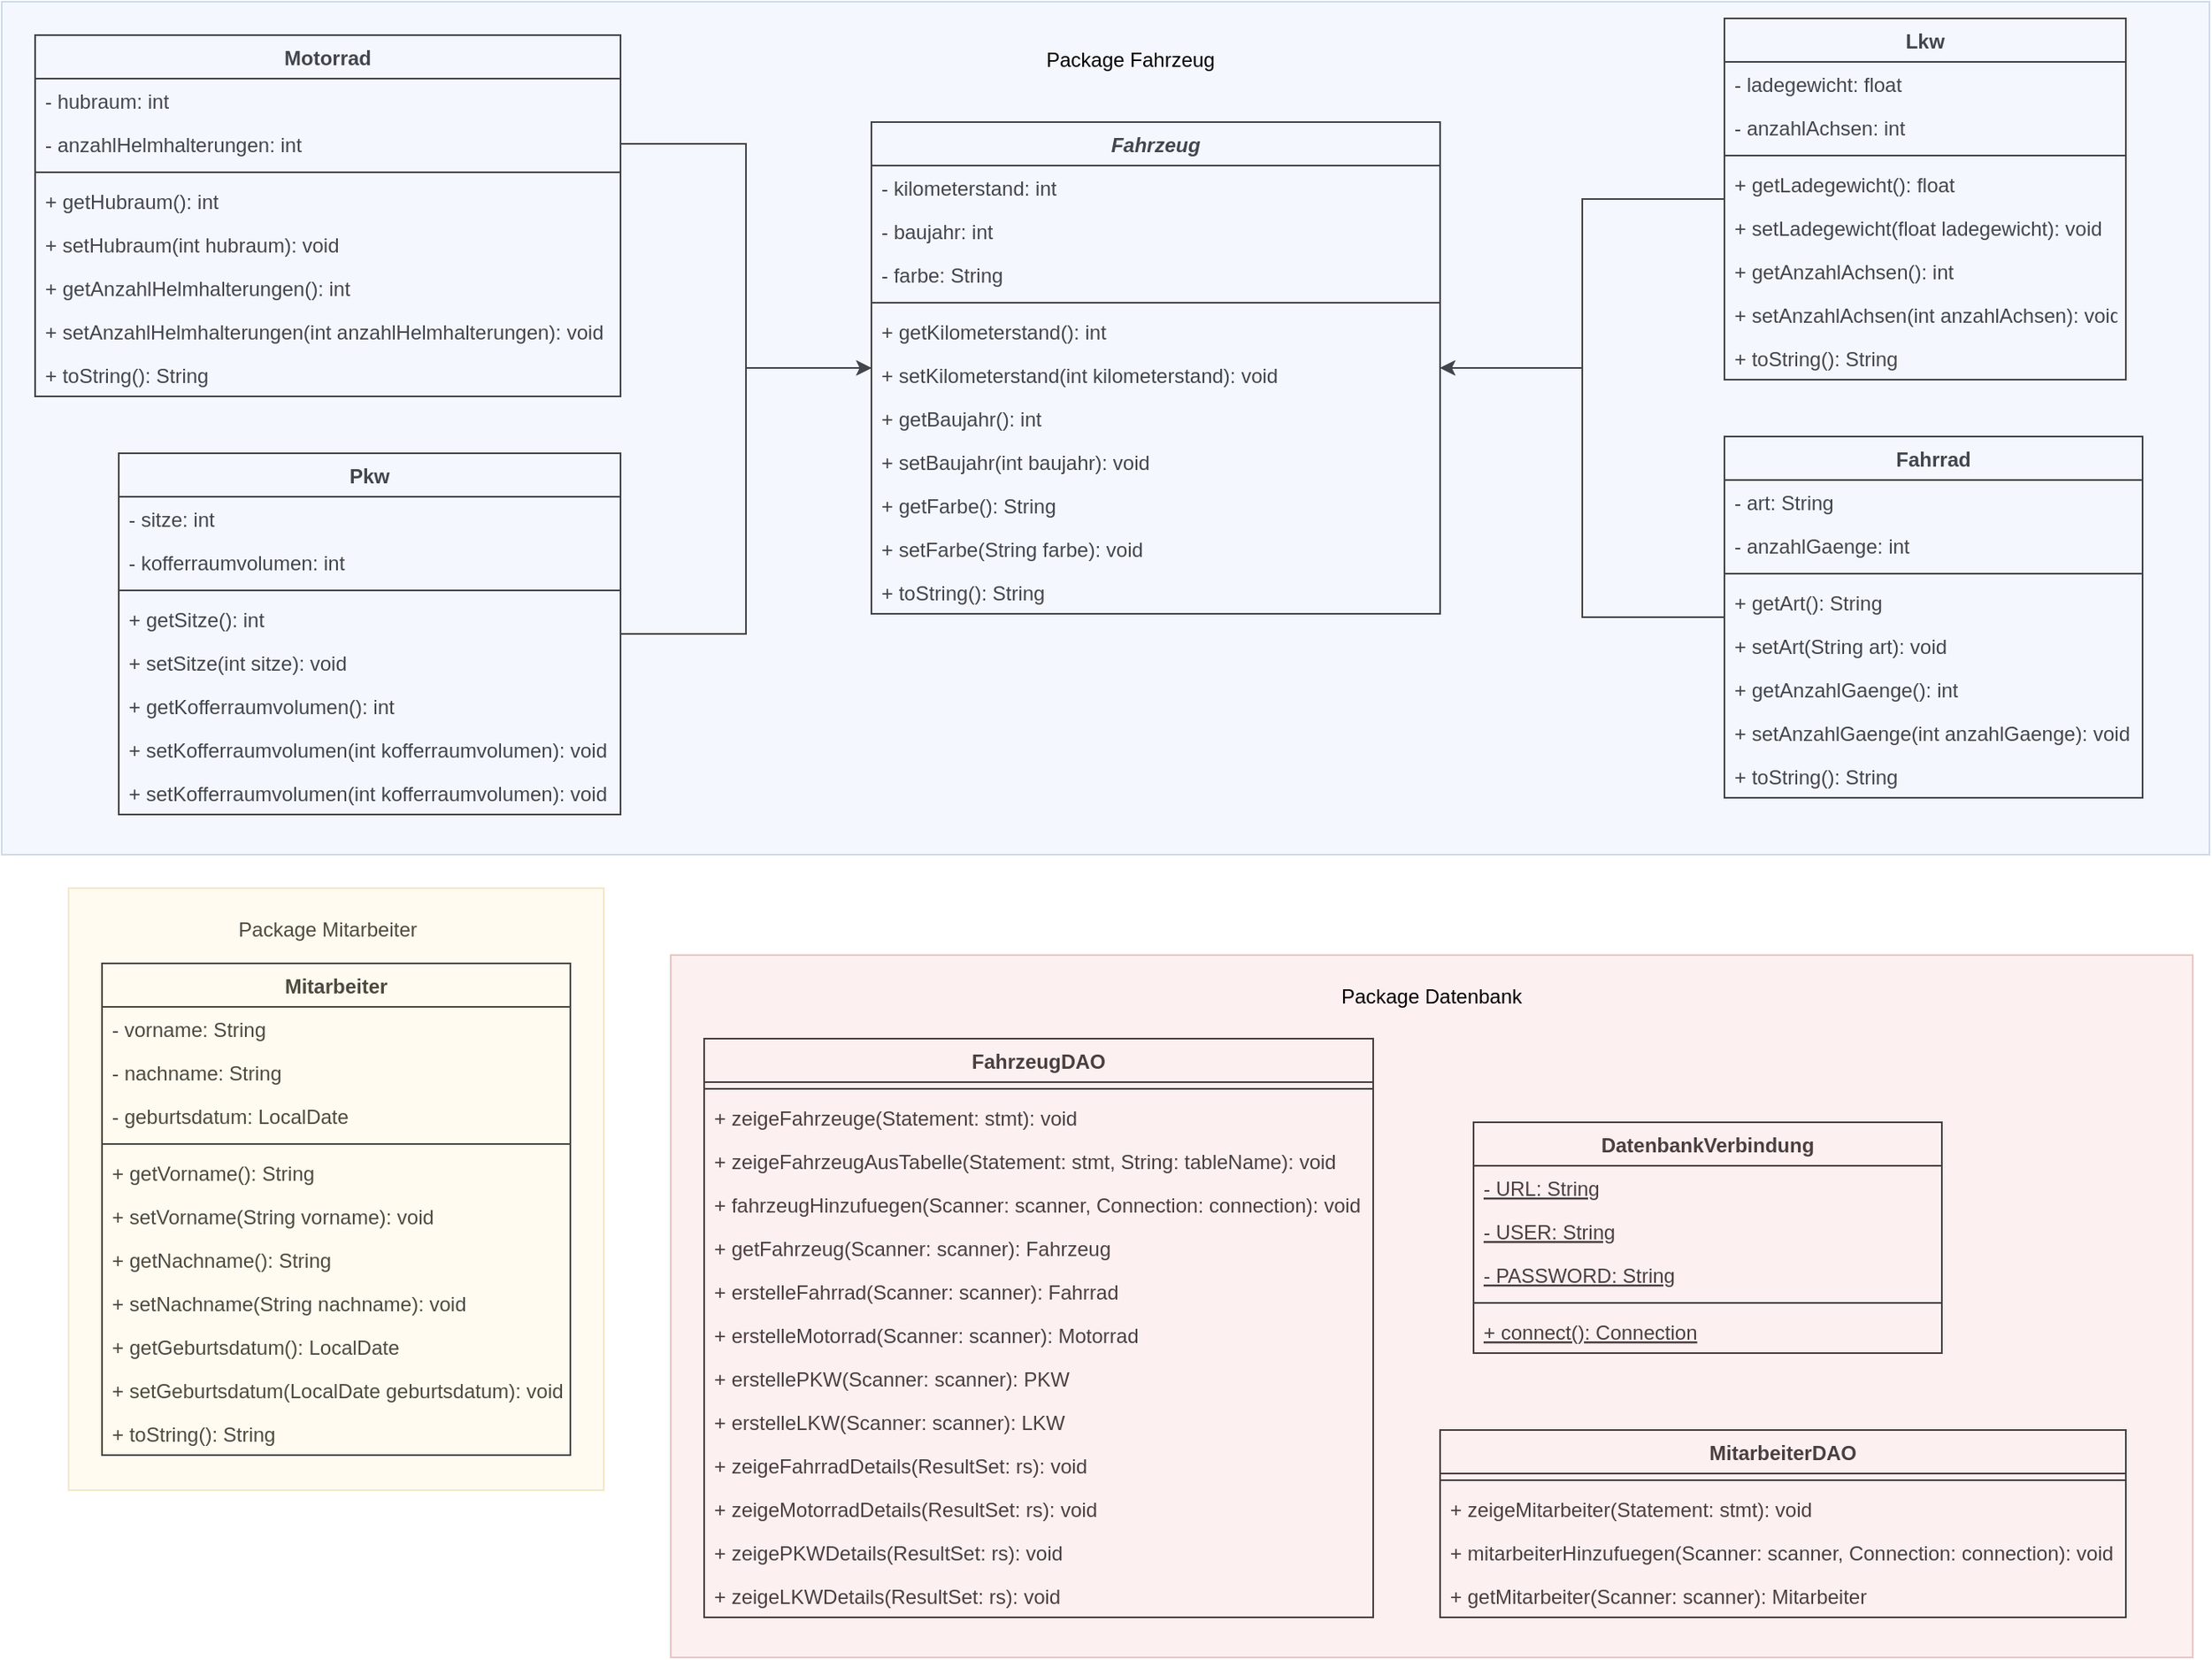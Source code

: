 <mxfile version="19.0.1" type="device"><diagram id="4oLFSbJfifd1eVW6x0Mf" name="Seite-1"><mxGraphModel dx="650" dy="916" grid="1" gridSize="10" guides="1" tooltips="1" connect="1" arrows="1" fold="1" page="1" pageScale="1" pageWidth="827" pageHeight="1169" math="0" shadow="0"><root><mxCell id="0"/><mxCell id="1" parent="0"/><mxCell id="IlYYbOkx73-VreaoNOz4-83" value="Fahrzeug" style="swimlane;fontStyle=3;align=center;verticalAlign=top;childLayout=stackLayout;horizontal=1;startSize=26;horizontalStack=0;resizeParent=1;resizeParentMax=0;resizeLast=0;collapsible=1;marginBottom=0;" parent="1" vertex="1"><mxGeometry x="1360" y="82" width="340" height="294" as="geometry"/></mxCell><mxCell id="IlYYbOkx73-VreaoNOz4-84" value="- kilometerstand: int" style="text;strokeColor=none;fillColor=none;align=left;verticalAlign=top;spacingLeft=4;spacingRight=4;overflow=hidden;rotatable=0;points=[[0,0.5],[1,0.5]];portConstraint=eastwest;" parent="IlYYbOkx73-VreaoNOz4-83" vertex="1"><mxGeometry y="26" width="340" height="26" as="geometry"/></mxCell><mxCell id="IlYYbOkx73-VreaoNOz4-87" value="- baujahr: int" style="text;strokeColor=none;fillColor=none;align=left;verticalAlign=top;spacingLeft=4;spacingRight=4;overflow=hidden;rotatable=0;points=[[0,0.5],[1,0.5]];portConstraint=eastwest;" parent="IlYYbOkx73-VreaoNOz4-83" vertex="1"><mxGeometry y="52" width="340" height="26" as="geometry"/></mxCell><mxCell id="IlYYbOkx73-VreaoNOz4-88" value="- farbe: String" style="text;strokeColor=none;fillColor=none;align=left;verticalAlign=top;spacingLeft=4;spacingRight=4;overflow=hidden;rotatable=0;points=[[0,0.5],[1,0.5]];portConstraint=eastwest;" parent="IlYYbOkx73-VreaoNOz4-83" vertex="1"><mxGeometry y="78" width="340" height="26" as="geometry"/></mxCell><mxCell id="IlYYbOkx73-VreaoNOz4-85" value="" style="line;strokeWidth=1;fillColor=none;align=left;verticalAlign=middle;spacingTop=-1;spacingLeft=3;spacingRight=3;rotatable=0;labelPosition=right;points=[];portConstraint=eastwest;" parent="IlYYbOkx73-VreaoNOz4-83" vertex="1"><mxGeometry y="104" width="340" height="8" as="geometry"/></mxCell><mxCell id="IlYYbOkx73-VreaoNOz4-92" value="+ getKilometerstand(): int" style="text;strokeColor=none;fillColor=none;align=left;verticalAlign=top;spacingLeft=4;spacingRight=4;overflow=hidden;rotatable=0;points=[[0,0.5],[1,0.5]];portConstraint=eastwest;fontStyle=0" parent="IlYYbOkx73-VreaoNOz4-83" vertex="1"><mxGeometry y="112" width="340" height="26" as="geometry"/></mxCell><mxCell id="aefF2_1Y4NPqCtt36ovV-1" value="+ setKilometerstand(int kilometerstand): void" style="text;strokeColor=none;fillColor=none;align=left;verticalAlign=top;spacingLeft=4;spacingRight=4;overflow=hidden;rotatable=0;points=[[0,0.5],[1,0.5]];portConstraint=eastwest;fontStyle=0" parent="IlYYbOkx73-VreaoNOz4-83" vertex="1"><mxGeometry y="138" width="340" height="26" as="geometry"/></mxCell><mxCell id="aefF2_1Y4NPqCtt36ovV-2" value="+ getBaujahr(): int" style="text;strokeColor=none;fillColor=none;align=left;verticalAlign=top;spacingLeft=4;spacingRight=4;overflow=hidden;rotatable=0;points=[[0,0.5],[1,0.5]];portConstraint=eastwest;fontStyle=0" parent="IlYYbOkx73-VreaoNOz4-83" vertex="1"><mxGeometry y="164" width="340" height="26" as="geometry"/></mxCell><mxCell id="aefF2_1Y4NPqCtt36ovV-3" value="+ setBaujahr(int baujahr): void" style="text;strokeColor=none;fillColor=none;align=left;verticalAlign=top;spacingLeft=4;spacingRight=4;overflow=hidden;rotatable=0;points=[[0,0.5],[1,0.5]];portConstraint=eastwest;fontStyle=0" parent="IlYYbOkx73-VreaoNOz4-83" vertex="1"><mxGeometry y="190" width="340" height="26" as="geometry"/></mxCell><mxCell id="aefF2_1Y4NPqCtt36ovV-4" value="+ getFarbe(): String" style="text;strokeColor=none;fillColor=none;align=left;verticalAlign=top;spacingLeft=4;spacingRight=4;overflow=hidden;rotatable=0;points=[[0,0.5],[1,0.5]];portConstraint=eastwest;fontStyle=0" parent="IlYYbOkx73-VreaoNOz4-83" vertex="1"><mxGeometry y="216" width="340" height="26" as="geometry"/></mxCell><mxCell id="aefF2_1Y4NPqCtt36ovV-5" value="+ setFarbe(String farbe): void" style="text;strokeColor=none;fillColor=none;align=left;verticalAlign=top;spacingLeft=4;spacingRight=4;overflow=hidden;rotatable=0;points=[[0,0.5],[1,0.5]];portConstraint=eastwest;fontStyle=0" parent="IlYYbOkx73-VreaoNOz4-83" vertex="1"><mxGeometry y="242" width="340" height="26" as="geometry"/></mxCell><mxCell id="aefF2_1Y4NPqCtt36ovV-6" value="+ toString(): String" style="text;strokeColor=none;fillColor=none;align=left;verticalAlign=top;spacingLeft=4;spacingRight=4;overflow=hidden;rotatable=0;points=[[0,0.5],[1,0.5]];portConstraint=eastwest;fontStyle=0" parent="IlYYbOkx73-VreaoNOz4-83" vertex="1"><mxGeometry y="268" width="340" height="26" as="geometry"/></mxCell><mxCell id="aefF2_1Y4NPqCtt36ovV-48" style="edgeStyle=orthogonalEdgeStyle;rounded=0;orthogonalLoop=1;jettySize=auto;html=1;" parent="1" source="IlYYbOkx73-VreaoNOz4-93" target="IlYYbOkx73-VreaoNOz4-83" edge="1"><mxGeometry relative="1" as="geometry"/></mxCell><mxCell id="IlYYbOkx73-VreaoNOz4-93" value="Pkw" style="swimlane;fontStyle=1;align=center;verticalAlign=top;childLayout=stackLayout;horizontal=1;startSize=26;horizontalStack=0;resizeParent=1;resizeParentMax=0;resizeLast=0;collapsible=1;marginBottom=0;" parent="1" vertex="1"><mxGeometry x="910" y="280" width="300" height="216" as="geometry"/></mxCell><mxCell id="IlYYbOkx73-VreaoNOz4-94" value="- sitze: int" style="text;strokeColor=none;fillColor=none;align=left;verticalAlign=top;spacingLeft=4;spacingRight=4;overflow=hidden;rotatable=0;points=[[0,0.5],[1,0.5]];portConstraint=eastwest;" parent="IlYYbOkx73-VreaoNOz4-93" vertex="1"><mxGeometry y="26" width="300" height="26" as="geometry"/></mxCell><mxCell id="IlYYbOkx73-VreaoNOz4-95" value="- kofferraumvolumen: int" style="text;strokeColor=none;fillColor=none;align=left;verticalAlign=top;spacingLeft=4;spacingRight=4;overflow=hidden;rotatable=0;points=[[0,0.5],[1,0.5]];portConstraint=eastwest;" parent="IlYYbOkx73-VreaoNOz4-93" vertex="1"><mxGeometry y="52" width="300" height="26" as="geometry"/></mxCell><mxCell id="IlYYbOkx73-VreaoNOz4-100" value="" style="line;strokeWidth=1;fillColor=none;align=left;verticalAlign=middle;spacingTop=-1;spacingLeft=3;spacingRight=3;rotatable=0;labelPosition=right;points=[];portConstraint=eastwest;" parent="IlYYbOkx73-VreaoNOz4-93" vertex="1"><mxGeometry y="78" width="300" height="8" as="geometry"/></mxCell><mxCell id="IlYYbOkx73-VreaoNOz4-101" value="+ getSitze(): int" style="text;strokeColor=none;fillColor=none;align=left;verticalAlign=top;spacingLeft=4;spacingRight=4;overflow=hidden;rotatable=0;points=[[0,0.5],[1,0.5]];portConstraint=eastwest;fontStyle=0" parent="IlYYbOkx73-VreaoNOz4-93" vertex="1"><mxGeometry y="86" width="300" height="26" as="geometry"/></mxCell><mxCell id="aefF2_1Y4NPqCtt36ovV-35" value="+ setSitze(int sitze): void" style="text;strokeColor=none;fillColor=none;align=left;verticalAlign=top;spacingLeft=4;spacingRight=4;overflow=hidden;rotatable=0;points=[[0,0.5],[1,0.5]];portConstraint=eastwest;fontStyle=0" parent="IlYYbOkx73-VreaoNOz4-93" vertex="1"><mxGeometry y="112" width="300" height="26" as="geometry"/></mxCell><mxCell id="aefF2_1Y4NPqCtt36ovV-36" value="+ getKofferraumvolumen(): int" style="text;strokeColor=none;fillColor=none;align=left;verticalAlign=top;spacingLeft=4;spacingRight=4;overflow=hidden;rotatable=0;points=[[0,0.5],[1,0.5]];portConstraint=eastwest;fontStyle=0" parent="IlYYbOkx73-VreaoNOz4-93" vertex="1"><mxGeometry y="138" width="300" height="26" as="geometry"/></mxCell><mxCell id="aefF2_1Y4NPqCtt36ovV-37" value="+ setKofferraumvolumen(int kofferraumvolumen): void" style="text;strokeColor=none;fillColor=none;align=left;verticalAlign=top;spacingLeft=4;spacingRight=4;overflow=hidden;rotatable=0;points=[[0,0.5],[1,0.5]];portConstraint=eastwest;fontStyle=0" parent="IlYYbOkx73-VreaoNOz4-93" vertex="1"><mxGeometry y="164" width="300" height="26" as="geometry"/></mxCell><mxCell id="1pgCPmdjTBqIKD826c1Q-4" value="+ setKofferraumvolumen(int kofferraumvolumen): void" style="text;strokeColor=none;fillColor=none;align=left;verticalAlign=top;spacingLeft=4;spacingRight=4;overflow=hidden;rotatable=0;points=[[0,0.5],[1,0.5]];portConstraint=eastwest;fontStyle=0" parent="IlYYbOkx73-VreaoNOz4-93" vertex="1"><mxGeometry y="190" width="300" height="26" as="geometry"/></mxCell><mxCell id="aefF2_1Y4NPqCtt36ovV-49" style="edgeStyle=orthogonalEdgeStyle;rounded=0;orthogonalLoop=1;jettySize=auto;html=1;" parent="1" source="IlYYbOkx73-VreaoNOz4-103" target="IlYYbOkx73-VreaoNOz4-83" edge="1"><mxGeometry relative="1" as="geometry"/></mxCell><mxCell id="IlYYbOkx73-VreaoNOz4-103" value="Lkw" style="swimlane;fontStyle=1;align=center;verticalAlign=top;childLayout=stackLayout;horizontal=1;startSize=26;horizontalStack=0;resizeParent=1;resizeParentMax=0;resizeLast=0;collapsible=1;marginBottom=0;" parent="1" vertex="1"><mxGeometry x="1870" y="20" width="240" height="216" as="geometry"/></mxCell><mxCell id="IlYYbOkx73-VreaoNOz4-104" value="- ladegewicht: float" style="text;strokeColor=none;fillColor=none;align=left;verticalAlign=top;spacingLeft=4;spacingRight=4;overflow=hidden;rotatable=0;points=[[0,0.5],[1,0.5]];portConstraint=eastwest;" parent="IlYYbOkx73-VreaoNOz4-103" vertex="1"><mxGeometry y="26" width="240" height="26" as="geometry"/></mxCell><mxCell id="IlYYbOkx73-VreaoNOz4-105" value="- anzahlAchsen: int" style="text;strokeColor=none;fillColor=none;align=left;verticalAlign=top;spacingLeft=4;spacingRight=4;overflow=hidden;rotatable=0;points=[[0,0.5],[1,0.5]];portConstraint=eastwest;" parent="IlYYbOkx73-VreaoNOz4-103" vertex="1"><mxGeometry y="52" width="240" height="26" as="geometry"/></mxCell><mxCell id="IlYYbOkx73-VreaoNOz4-106" value="" style="line;strokeWidth=1;fillColor=none;align=left;verticalAlign=middle;spacingTop=-1;spacingLeft=3;spacingRight=3;rotatable=0;labelPosition=right;points=[];portConstraint=eastwest;" parent="IlYYbOkx73-VreaoNOz4-103" vertex="1"><mxGeometry y="78" width="240" height="8" as="geometry"/></mxCell><mxCell id="IlYYbOkx73-VreaoNOz4-107" value="+ getLadegewicht(): float" style="text;strokeColor=none;fillColor=none;align=left;verticalAlign=top;spacingLeft=4;spacingRight=4;overflow=hidden;rotatable=0;points=[[0,0.5],[1,0.5]];portConstraint=eastwest;fontStyle=0" parent="IlYYbOkx73-VreaoNOz4-103" vertex="1"><mxGeometry y="86" width="240" height="26" as="geometry"/></mxCell><mxCell id="aefF2_1Y4NPqCtt36ovV-28" value="+ setLadegewicht(float ladegewicht): void" style="text;strokeColor=none;fillColor=none;align=left;verticalAlign=top;spacingLeft=4;spacingRight=4;overflow=hidden;rotatable=0;points=[[0,0.5],[1,0.5]];portConstraint=eastwest;fontStyle=0" parent="IlYYbOkx73-VreaoNOz4-103" vertex="1"><mxGeometry y="112" width="240" height="26" as="geometry"/></mxCell><mxCell id="aefF2_1Y4NPqCtt36ovV-29" value="+ getAnzahlAchsen(): int" style="text;strokeColor=none;fillColor=none;align=left;verticalAlign=top;spacingLeft=4;spacingRight=4;overflow=hidden;rotatable=0;points=[[0,0.5],[1,0.5]];portConstraint=eastwest;fontStyle=0" parent="IlYYbOkx73-VreaoNOz4-103" vertex="1"><mxGeometry y="138" width="240" height="26" as="geometry"/></mxCell><mxCell id="aefF2_1Y4NPqCtt36ovV-30" value="+ setAnzahlAchsen(int anzahlAchsen): void" style="text;strokeColor=none;fillColor=none;align=left;verticalAlign=top;spacingLeft=4;spacingRight=4;overflow=hidden;rotatable=0;points=[[0,0.5],[1,0.5]];portConstraint=eastwest;fontStyle=0" parent="IlYYbOkx73-VreaoNOz4-103" vertex="1"><mxGeometry y="164" width="240" height="26" as="geometry"/></mxCell><mxCell id="1pgCPmdjTBqIKD826c1Q-2" value="+ toString(): String" style="text;strokeColor=none;fillColor=none;align=left;verticalAlign=top;spacingLeft=4;spacingRight=4;overflow=hidden;rotatable=0;points=[[0,0.5],[1,0.5]];portConstraint=eastwest;fontStyle=0" parent="IlYYbOkx73-VreaoNOz4-103" vertex="1"><mxGeometry y="190" width="240" height="26" as="geometry"/></mxCell><mxCell id="IlYYbOkx73-VreaoNOz4-109" value="Motorrad" style="swimlane;fontStyle=1;align=center;verticalAlign=top;childLayout=stackLayout;horizontal=1;startSize=26;horizontalStack=0;resizeParent=1;resizeParentMax=0;resizeLast=0;collapsible=1;marginBottom=0;" parent="1" vertex="1"><mxGeometry x="860" y="30" width="350" height="216" as="geometry"/></mxCell><mxCell id="IlYYbOkx73-VreaoNOz4-110" value="- hubraum: int" style="text;strokeColor=none;fillColor=none;align=left;verticalAlign=top;spacingLeft=4;spacingRight=4;overflow=hidden;rotatable=0;points=[[0,0.5],[1,0.5]];portConstraint=eastwest;" parent="IlYYbOkx73-VreaoNOz4-109" vertex="1"><mxGeometry y="26" width="350" height="26" as="geometry"/></mxCell><mxCell id="aefF2_1Y4NPqCtt36ovV-31" value="- anzahlHelmhalterungen: int" style="text;strokeColor=none;fillColor=none;align=left;verticalAlign=top;spacingLeft=4;spacingRight=4;overflow=hidden;rotatable=0;points=[[0,0.5],[1,0.5]];portConstraint=eastwest;" parent="IlYYbOkx73-VreaoNOz4-109" vertex="1"><mxGeometry y="52" width="350" height="26" as="geometry"/></mxCell><mxCell id="IlYYbOkx73-VreaoNOz4-112" value="" style="line;strokeWidth=1;fillColor=none;align=left;verticalAlign=middle;spacingTop=-1;spacingLeft=3;spacingRight=3;rotatable=0;labelPosition=right;points=[];portConstraint=eastwest;" parent="IlYYbOkx73-VreaoNOz4-109" vertex="1"><mxGeometry y="78" width="350" height="8" as="geometry"/></mxCell><mxCell id="IlYYbOkx73-VreaoNOz4-113" value="+ getHubraum(): int" style="text;strokeColor=none;fillColor=none;align=left;verticalAlign=top;spacingLeft=4;spacingRight=4;overflow=hidden;rotatable=0;points=[[0,0.5],[1,0.5]];portConstraint=eastwest;fontStyle=0" parent="IlYYbOkx73-VreaoNOz4-109" vertex="1"><mxGeometry y="86" width="350" height="26" as="geometry"/></mxCell><mxCell id="aefF2_1Y4NPqCtt36ovV-32" value="+ setHubraum(int hubraum): void" style="text;strokeColor=none;fillColor=none;align=left;verticalAlign=top;spacingLeft=4;spacingRight=4;overflow=hidden;rotatable=0;points=[[0,0.5],[1,0.5]];portConstraint=eastwest;fontStyle=0" parent="IlYYbOkx73-VreaoNOz4-109" vertex="1"><mxGeometry y="112" width="350" height="26" as="geometry"/></mxCell><mxCell id="aefF2_1Y4NPqCtt36ovV-33" value="+ getAnzahlHelmhalterungen(): int" style="text;strokeColor=none;fillColor=none;align=left;verticalAlign=top;spacingLeft=4;spacingRight=4;overflow=hidden;rotatable=0;points=[[0,0.5],[1,0.5]];portConstraint=eastwest;fontStyle=0" parent="IlYYbOkx73-VreaoNOz4-109" vertex="1"><mxGeometry y="138" width="350" height="26" as="geometry"/></mxCell><mxCell id="aefF2_1Y4NPqCtt36ovV-34" value="+ setAnzahlHelmhalterungen(int anzahlHelmhalterungen): void" style="text;strokeColor=none;fillColor=none;align=left;verticalAlign=top;spacingLeft=4;spacingRight=4;overflow=hidden;rotatable=0;points=[[0,0.5],[1,0.5]];portConstraint=eastwest;fontStyle=0" parent="IlYYbOkx73-VreaoNOz4-109" vertex="1"><mxGeometry y="164" width="350" height="26" as="geometry"/></mxCell><mxCell id="1pgCPmdjTBqIKD826c1Q-3" value="+ toString(): String" style="text;strokeColor=none;fillColor=none;align=left;verticalAlign=top;spacingLeft=4;spacingRight=4;overflow=hidden;rotatable=0;points=[[0,0.5],[1,0.5]];portConstraint=eastwest;fontStyle=0" parent="IlYYbOkx73-VreaoNOz4-109" vertex="1"><mxGeometry y="190" width="350" height="26" as="geometry"/></mxCell><mxCell id="aefF2_1Y4NPqCtt36ovV-50" style="edgeStyle=orthogonalEdgeStyle;rounded=0;orthogonalLoop=1;jettySize=auto;html=1;" parent="1" source="IlYYbOkx73-VreaoNOz4-115" target="IlYYbOkx73-VreaoNOz4-83" edge="1"><mxGeometry relative="1" as="geometry"/></mxCell><mxCell id="IlYYbOkx73-VreaoNOz4-115" value="Fahrrad" style="swimlane;fontStyle=1;align=center;verticalAlign=top;childLayout=stackLayout;horizontal=1;startSize=26;horizontalStack=0;resizeParent=1;resizeParentMax=0;resizeLast=0;collapsible=1;marginBottom=0;" parent="1" vertex="1"><mxGeometry x="1870" y="270" width="250" height="216" as="geometry"/></mxCell><mxCell id="aefF2_1Y4NPqCtt36ovV-23" value="- art: String" style="text;strokeColor=none;fillColor=none;align=left;verticalAlign=top;spacingLeft=4;spacingRight=4;overflow=hidden;rotatable=0;points=[[0,0.5],[1,0.5]];portConstraint=eastwest;" parent="IlYYbOkx73-VreaoNOz4-115" vertex="1"><mxGeometry y="26" width="250" height="26" as="geometry"/></mxCell><mxCell id="IlYYbOkx73-VreaoNOz4-116" value="- anzahlGaenge: int" style="text;strokeColor=none;fillColor=none;align=left;verticalAlign=top;spacingLeft=4;spacingRight=4;overflow=hidden;rotatable=0;points=[[0,0.5],[1,0.5]];portConstraint=eastwest;" parent="IlYYbOkx73-VreaoNOz4-115" vertex="1"><mxGeometry y="52" width="250" height="26" as="geometry"/></mxCell><mxCell id="IlYYbOkx73-VreaoNOz4-117" value="" style="line;strokeWidth=1;fillColor=none;align=left;verticalAlign=middle;spacingTop=-1;spacingLeft=3;spacingRight=3;rotatable=0;labelPosition=right;points=[];portConstraint=eastwest;" parent="IlYYbOkx73-VreaoNOz4-115" vertex="1"><mxGeometry y="78" width="250" height="8" as="geometry"/></mxCell><mxCell id="IlYYbOkx73-VreaoNOz4-118" value="+ getArt(): String" style="text;strokeColor=none;fillColor=none;align=left;verticalAlign=top;spacingLeft=4;spacingRight=4;overflow=hidden;rotatable=0;points=[[0,0.5],[1,0.5]];portConstraint=eastwest;fontStyle=0" parent="IlYYbOkx73-VreaoNOz4-115" vertex="1"><mxGeometry y="86" width="250" height="26" as="geometry"/></mxCell><mxCell id="aefF2_1Y4NPqCtt36ovV-24" value="+ setArt(String art): void" style="text;strokeColor=none;fillColor=none;align=left;verticalAlign=top;spacingLeft=4;spacingRight=4;overflow=hidden;rotatable=0;points=[[0,0.5],[1,0.5]];portConstraint=eastwest;fontStyle=0" parent="IlYYbOkx73-VreaoNOz4-115" vertex="1"><mxGeometry y="112" width="250" height="26" as="geometry"/></mxCell><mxCell id="aefF2_1Y4NPqCtt36ovV-25" value="+ getAnzahlGaenge(): int" style="text;strokeColor=none;fillColor=none;align=left;verticalAlign=top;spacingLeft=4;spacingRight=4;overflow=hidden;rotatable=0;points=[[0,0.5],[1,0.5]];portConstraint=eastwest;fontStyle=0" parent="IlYYbOkx73-VreaoNOz4-115" vertex="1"><mxGeometry y="138" width="250" height="26" as="geometry"/></mxCell><mxCell id="aefF2_1Y4NPqCtt36ovV-26" value="+ setAnzahlGaenge(int anzahlGaenge): void" style="text;strokeColor=none;fillColor=none;align=left;verticalAlign=top;spacingLeft=4;spacingRight=4;overflow=hidden;rotatable=0;points=[[0,0.5],[1,0.5]];portConstraint=eastwest;fontStyle=0" parent="IlYYbOkx73-VreaoNOz4-115" vertex="1"><mxGeometry y="164" width="250" height="26" as="geometry"/></mxCell><mxCell id="1pgCPmdjTBqIKD826c1Q-1" value="+ toString(): String" style="text;strokeColor=none;fillColor=none;align=left;verticalAlign=top;spacingLeft=4;spacingRight=4;overflow=hidden;rotatable=0;points=[[0,0.5],[1,0.5]];portConstraint=eastwest;fontStyle=0" parent="IlYYbOkx73-VreaoNOz4-115" vertex="1"><mxGeometry y="190" width="250" height="26" as="geometry"/></mxCell><mxCell id="IlYYbOkx73-VreaoNOz4-120" value="Mitarbeiter" style="swimlane;fontStyle=1;align=center;verticalAlign=top;childLayout=stackLayout;horizontal=1;startSize=26;horizontalStack=0;resizeParent=1;resizeParentMax=0;resizeLast=0;collapsible=1;marginBottom=0;" parent="1" vertex="1"><mxGeometry x="900" y="585" width="280" height="294" as="geometry"/></mxCell><mxCell id="IlYYbOkx73-VreaoNOz4-121" value="- vorname: String" style="text;strokeColor=none;fillColor=none;align=left;verticalAlign=top;spacingLeft=4;spacingRight=4;overflow=hidden;rotatable=0;points=[[0,0.5],[1,0.5]];portConstraint=eastwest;" parent="IlYYbOkx73-VreaoNOz4-120" vertex="1"><mxGeometry y="26" width="280" height="26" as="geometry"/></mxCell><mxCell id="IlYYbOkx73-VreaoNOz4-122" value="- nachname: String" style="text;strokeColor=none;fillColor=none;align=left;verticalAlign=top;spacingLeft=4;spacingRight=4;overflow=hidden;rotatable=0;points=[[0,0.5],[1,0.5]];portConstraint=eastwest;" parent="IlYYbOkx73-VreaoNOz4-120" vertex="1"><mxGeometry y="52" width="280" height="26" as="geometry"/></mxCell><mxCell id="IlYYbOkx73-VreaoNOz4-125" value="- geburtsdatum: LocalDate" style="text;strokeColor=none;fillColor=none;align=left;verticalAlign=top;spacingLeft=4;spacingRight=4;overflow=hidden;rotatable=0;points=[[0,0.5],[1,0.5]];portConstraint=eastwest;" parent="IlYYbOkx73-VreaoNOz4-120" vertex="1"><mxGeometry y="78" width="280" height="26" as="geometry"/></mxCell><mxCell id="IlYYbOkx73-VreaoNOz4-123" value="" style="line;strokeWidth=1;fillColor=none;align=left;verticalAlign=middle;spacingTop=-1;spacingLeft=3;spacingRight=3;rotatable=0;labelPosition=right;points=[];portConstraint=eastwest;" parent="IlYYbOkx73-VreaoNOz4-120" vertex="1"><mxGeometry y="104" width="280" height="8" as="geometry"/></mxCell><mxCell id="IlYYbOkx73-VreaoNOz4-124" value="+ getVorname(): String" style="text;strokeColor=none;fillColor=none;align=left;verticalAlign=top;spacingLeft=4;spacingRight=4;overflow=hidden;rotatable=0;points=[[0,0.5],[1,0.5]];portConstraint=eastwest;fontStyle=0" parent="IlYYbOkx73-VreaoNOz4-120" vertex="1"><mxGeometry y="112" width="280" height="26" as="geometry"/></mxCell><mxCell id="aefF2_1Y4NPqCtt36ovV-38" value="+ setVorname(String vorname): void" style="text;strokeColor=none;fillColor=none;align=left;verticalAlign=top;spacingLeft=4;spacingRight=4;overflow=hidden;rotatable=0;points=[[0,0.5],[1,0.5]];portConstraint=eastwest;fontStyle=0" parent="IlYYbOkx73-VreaoNOz4-120" vertex="1"><mxGeometry y="138" width="280" height="26" as="geometry"/></mxCell><mxCell id="aefF2_1Y4NPqCtt36ovV-39" value="+ getNachname(): String" style="text;strokeColor=none;fillColor=none;align=left;verticalAlign=top;spacingLeft=4;spacingRight=4;overflow=hidden;rotatable=0;points=[[0,0.5],[1,0.5]];portConstraint=eastwest;fontStyle=0" parent="IlYYbOkx73-VreaoNOz4-120" vertex="1"><mxGeometry y="164" width="280" height="26" as="geometry"/></mxCell><mxCell id="aefF2_1Y4NPqCtt36ovV-40" value="+ setNachname(String nachname): void" style="text;strokeColor=none;fillColor=none;align=left;verticalAlign=top;spacingLeft=4;spacingRight=4;overflow=hidden;rotatable=0;points=[[0,0.5],[1,0.5]];portConstraint=eastwest;fontStyle=0" parent="IlYYbOkx73-VreaoNOz4-120" vertex="1"><mxGeometry y="190" width="280" height="26" as="geometry"/></mxCell><mxCell id="aefF2_1Y4NPqCtt36ovV-41" value="+ getGeburtsdatum(): LocalDate" style="text;strokeColor=none;fillColor=none;align=left;verticalAlign=top;spacingLeft=4;spacingRight=4;overflow=hidden;rotatable=0;points=[[0,0.5],[1,0.5]];portConstraint=eastwest;fontStyle=0" parent="IlYYbOkx73-VreaoNOz4-120" vertex="1"><mxGeometry y="216" width="280" height="26" as="geometry"/></mxCell><mxCell id="aefF2_1Y4NPqCtt36ovV-42" value="+ setGeburtsdatum(LocalDate geburtsdatum): void" style="text;strokeColor=none;fillColor=none;align=left;verticalAlign=top;spacingLeft=4;spacingRight=4;overflow=hidden;rotatable=0;points=[[0,0.5],[1,0.5]];portConstraint=eastwest;fontStyle=0" parent="IlYYbOkx73-VreaoNOz4-120" vertex="1"><mxGeometry y="242" width="280" height="26" as="geometry"/></mxCell><mxCell id="aefF2_1Y4NPqCtt36ovV-43" value="+ toString(): String" style="text;strokeColor=none;fillColor=none;align=left;verticalAlign=top;spacingLeft=4;spacingRight=4;overflow=hidden;rotatable=0;points=[[0,0.5],[1,0.5]];portConstraint=eastwest;fontStyle=0" parent="IlYYbOkx73-VreaoNOz4-120" vertex="1"><mxGeometry y="268" width="280" height="26" as="geometry"/></mxCell><mxCell id="aefF2_1Y4NPqCtt36ovV-47" style="edgeStyle=orthogonalEdgeStyle;rounded=0;orthogonalLoop=1;jettySize=auto;html=1;" parent="1" source="aefF2_1Y4NPqCtt36ovV-31" target="IlYYbOkx73-VreaoNOz4-83" edge="1"><mxGeometry relative="1" as="geometry"/></mxCell><mxCell id="aefF2_1Y4NPqCtt36ovV-51" value="DatenbankVerbindung" style="swimlane;fontStyle=1;align=center;verticalAlign=top;childLayout=stackLayout;horizontal=1;startSize=26;horizontalStack=0;resizeParent=1;resizeParentMax=0;resizeLast=0;collapsible=1;marginBottom=0;" parent="1" vertex="1"><mxGeometry x="1720" y="680" width="280" height="138" as="geometry"/></mxCell><mxCell id="aefF2_1Y4NPqCtt36ovV-52" value="- URL: String" style="text;strokeColor=none;fillColor=none;align=left;verticalAlign=top;spacingLeft=4;spacingRight=4;overflow=hidden;rotatable=0;points=[[0,0.5],[1,0.5]];portConstraint=eastwest;fontStyle=4" parent="aefF2_1Y4NPqCtt36ovV-51" vertex="1"><mxGeometry y="26" width="280" height="26" as="geometry"/></mxCell><mxCell id="aefF2_1Y4NPqCtt36ovV-53" value="- USER: String" style="text;strokeColor=none;fillColor=none;align=left;verticalAlign=top;spacingLeft=4;spacingRight=4;overflow=hidden;rotatable=0;points=[[0,0.5],[1,0.5]];portConstraint=eastwest;fontStyle=4" parent="aefF2_1Y4NPqCtt36ovV-51" vertex="1"><mxGeometry y="52" width="280" height="26" as="geometry"/></mxCell><mxCell id="aefF2_1Y4NPqCtt36ovV-54" value="- PASSWORD: String" style="text;strokeColor=none;fillColor=none;align=left;verticalAlign=top;spacingLeft=4;spacingRight=4;overflow=hidden;rotatable=0;points=[[0,0.5],[1,0.5]];portConstraint=eastwest;fontStyle=4" parent="aefF2_1Y4NPqCtt36ovV-51" vertex="1"><mxGeometry y="78" width="280" height="26" as="geometry"/></mxCell><mxCell id="aefF2_1Y4NPqCtt36ovV-55" value="" style="line;strokeWidth=1;fillColor=none;align=left;verticalAlign=middle;spacingTop=-1;spacingLeft=3;spacingRight=3;rotatable=0;labelPosition=right;points=[];portConstraint=eastwest;" parent="aefF2_1Y4NPqCtt36ovV-51" vertex="1"><mxGeometry y="104" width="280" height="8" as="geometry"/></mxCell><mxCell id="aefF2_1Y4NPqCtt36ovV-56" value="+ connect(): Connection" style="text;strokeColor=none;fillColor=none;align=left;verticalAlign=top;spacingLeft=4;spacingRight=4;overflow=hidden;rotatable=0;points=[[0,0.5],[1,0.5]];portConstraint=eastwest;fontStyle=4" parent="aefF2_1Y4NPqCtt36ovV-51" vertex="1"><mxGeometry y="112" width="280" height="26" as="geometry"/></mxCell><mxCell id="J9Y9BXIXWO2D1W2ER9p7-1" value="" style="rounded=0;whiteSpace=wrap;html=1;fillColor=#dae8fc;strokeColor=#6c8ebf;opacity=30;" vertex="1" parent="1"><mxGeometry x="840" y="10" width="1320" height="510" as="geometry"/></mxCell><mxCell id="J9Y9BXIXWO2D1W2ER9p7-2" value="Package Fahrzeug" style="text;html=1;strokeColor=none;fillColor=none;align=center;verticalAlign=middle;whiteSpace=wrap;rounded=0;opacity=30;" vertex="1" parent="1"><mxGeometry x="1430" y="30" width="170" height="30" as="geometry"/></mxCell><mxCell id="J9Y9BXIXWO2D1W2ER9p7-4" value="Package Mitarbeiter" style="text;html=1;strokeColor=none;fillColor=none;align=center;verticalAlign=middle;whiteSpace=wrap;rounded=0;opacity=30;" vertex="1" parent="1"><mxGeometry x="925" y="550" width="220" height="30" as="geometry"/></mxCell><mxCell id="J9Y9BXIXWO2D1W2ER9p7-5" value="" style="rounded=0;whiteSpace=wrap;html=1;fillColor=#fff2cc;opacity=30;strokeColor=#d6b656;" vertex="1" parent="1"><mxGeometry x="880" y="540" width="320" height="360" as="geometry"/></mxCell><mxCell id="J9Y9BXIXWO2D1W2ER9p7-14" value="FahrzeugDAO" style="swimlane;fontStyle=1;align=center;verticalAlign=top;childLayout=stackLayout;horizontal=1;startSize=26;horizontalStack=0;resizeParent=1;resizeParentMax=0;resizeLast=0;collapsible=1;marginBottom=0;" vertex="1" parent="1"><mxGeometry x="1260" y="630" width="400" height="346" as="geometry"/></mxCell><mxCell id="J9Y9BXIXWO2D1W2ER9p7-18" value="" style="line;strokeWidth=1;fillColor=none;align=left;verticalAlign=middle;spacingTop=-1;spacingLeft=3;spacingRight=3;rotatable=0;labelPosition=right;points=[];portConstraint=eastwest;" vertex="1" parent="J9Y9BXIXWO2D1W2ER9p7-14"><mxGeometry y="26" width="400" height="8" as="geometry"/></mxCell><mxCell id="J9Y9BXIXWO2D1W2ER9p7-19" value="+ zeigeFahrzeuge(Statement: stmt): void" style="text;strokeColor=none;fillColor=none;align=left;verticalAlign=top;spacingLeft=4;spacingRight=4;overflow=hidden;rotatable=0;points=[[0,0.5],[1,0.5]];portConstraint=eastwest;fontStyle=0" vertex="1" parent="J9Y9BXIXWO2D1W2ER9p7-14"><mxGeometry y="34" width="400" height="26" as="geometry"/></mxCell><mxCell id="J9Y9BXIXWO2D1W2ER9p7-26" value="+ zeigeFahrzeugAusTabelle(Statement: stmt, String: tableName): void" style="text;strokeColor=none;fillColor=none;align=left;verticalAlign=top;spacingLeft=4;spacingRight=4;overflow=hidden;rotatable=0;points=[[0,0.5],[1,0.5]];portConstraint=eastwest;fontStyle=0" vertex="1" parent="J9Y9BXIXWO2D1W2ER9p7-14"><mxGeometry y="60" width="400" height="26" as="geometry"/></mxCell><mxCell id="J9Y9BXIXWO2D1W2ER9p7-27" value="+ fahrzeugHinzufuegen(Scanner: scanner, Connection: connection): void" style="text;strokeColor=none;fillColor=none;align=left;verticalAlign=top;spacingLeft=4;spacingRight=4;overflow=hidden;rotatable=0;points=[[0,0.5],[1,0.5]];portConstraint=eastwest;fontStyle=0" vertex="1" parent="J9Y9BXIXWO2D1W2ER9p7-14"><mxGeometry y="86" width="400" height="26" as="geometry"/></mxCell><mxCell id="J9Y9BXIXWO2D1W2ER9p7-28" value="+ getFahrzeug(Scanner: scanner): Fahrzeug" style="text;strokeColor=none;fillColor=none;align=left;verticalAlign=top;spacingLeft=4;spacingRight=4;overflow=hidden;rotatable=0;points=[[0,0.5],[1,0.5]];portConstraint=eastwest;fontStyle=0" vertex="1" parent="J9Y9BXIXWO2D1W2ER9p7-14"><mxGeometry y="112" width="400" height="26" as="geometry"/></mxCell><mxCell id="J9Y9BXIXWO2D1W2ER9p7-29" value="+ erstelleFahrrad(Scanner: scanner): Fahrrad" style="text;strokeColor=none;fillColor=none;align=left;verticalAlign=top;spacingLeft=4;spacingRight=4;overflow=hidden;rotatable=0;points=[[0,0.5],[1,0.5]];portConstraint=eastwest;fontStyle=0" vertex="1" parent="J9Y9BXIXWO2D1W2ER9p7-14"><mxGeometry y="138" width="400" height="26" as="geometry"/></mxCell><mxCell id="J9Y9BXIXWO2D1W2ER9p7-30" value="+ erstelleMotorrad(Scanner: scanner): Motorrad" style="text;strokeColor=none;fillColor=none;align=left;verticalAlign=top;spacingLeft=4;spacingRight=4;overflow=hidden;rotatable=0;points=[[0,0.5],[1,0.5]];portConstraint=eastwest;fontStyle=0" vertex="1" parent="J9Y9BXIXWO2D1W2ER9p7-14"><mxGeometry y="164" width="400" height="26" as="geometry"/></mxCell><mxCell id="J9Y9BXIXWO2D1W2ER9p7-31" value="+ erstellePKW(Scanner: scanner): PKW" style="text;strokeColor=none;fillColor=none;align=left;verticalAlign=top;spacingLeft=4;spacingRight=4;overflow=hidden;rotatable=0;points=[[0,0.5],[1,0.5]];portConstraint=eastwest;fontStyle=0" vertex="1" parent="J9Y9BXIXWO2D1W2ER9p7-14"><mxGeometry y="190" width="400" height="26" as="geometry"/></mxCell><mxCell id="J9Y9BXIXWO2D1W2ER9p7-32" value="+ erstelleLKW(Scanner: scanner): LKW" style="text;strokeColor=none;fillColor=none;align=left;verticalAlign=top;spacingLeft=4;spacingRight=4;overflow=hidden;rotatable=0;points=[[0,0.5],[1,0.5]];portConstraint=eastwest;fontStyle=0" vertex="1" parent="J9Y9BXIXWO2D1W2ER9p7-14"><mxGeometry y="216" width="400" height="26" as="geometry"/></mxCell><mxCell id="J9Y9BXIXWO2D1W2ER9p7-33" value="+ zeigeFahrradDetails(ResultSet: rs): void" style="text;strokeColor=none;fillColor=none;align=left;verticalAlign=top;spacingLeft=4;spacingRight=4;overflow=hidden;rotatable=0;points=[[0,0.5],[1,0.5]];portConstraint=eastwest;fontStyle=0" vertex="1" parent="J9Y9BXIXWO2D1W2ER9p7-14"><mxGeometry y="242" width="400" height="26" as="geometry"/></mxCell><mxCell id="J9Y9BXIXWO2D1W2ER9p7-34" value="+ zeigeMotorradDetails(ResultSet: rs): void" style="text;strokeColor=none;fillColor=none;align=left;verticalAlign=top;spacingLeft=4;spacingRight=4;overflow=hidden;rotatable=0;points=[[0,0.5],[1,0.5]];portConstraint=eastwest;fontStyle=0" vertex="1" parent="J9Y9BXIXWO2D1W2ER9p7-14"><mxGeometry y="268" width="400" height="26" as="geometry"/></mxCell><mxCell id="J9Y9BXIXWO2D1W2ER9p7-35" value="+ zeigePKWDetails(ResultSet: rs): void" style="text;strokeColor=none;fillColor=none;align=left;verticalAlign=top;spacingLeft=4;spacingRight=4;overflow=hidden;rotatable=0;points=[[0,0.5],[1,0.5]];portConstraint=eastwest;fontStyle=0" vertex="1" parent="J9Y9BXIXWO2D1W2ER9p7-14"><mxGeometry y="294" width="400" height="26" as="geometry"/></mxCell><mxCell id="J9Y9BXIXWO2D1W2ER9p7-36" value="+ zeigeLKWDetails(ResultSet: rs): void" style="text;strokeColor=none;fillColor=none;align=left;verticalAlign=top;spacingLeft=4;spacingRight=4;overflow=hidden;rotatable=0;points=[[0,0.5],[1,0.5]];portConstraint=eastwest;fontStyle=0" vertex="1" parent="J9Y9BXIXWO2D1W2ER9p7-14"><mxGeometry y="320" width="400" height="26" as="geometry"/></mxCell><mxCell id="J9Y9BXIXWO2D1W2ER9p7-20" value="MitarbeiterDAO" style="swimlane;fontStyle=1;align=center;verticalAlign=top;childLayout=stackLayout;horizontal=1;startSize=26;horizontalStack=0;resizeParent=1;resizeParentMax=0;resizeLast=0;collapsible=1;marginBottom=0;" vertex="1" parent="1"><mxGeometry x="1700" y="864" width="410" height="112" as="geometry"/></mxCell><mxCell id="J9Y9BXIXWO2D1W2ER9p7-24" value="" style="line;strokeWidth=1;fillColor=none;align=left;verticalAlign=middle;spacingTop=-1;spacingLeft=3;spacingRight=3;rotatable=0;labelPosition=right;points=[];portConstraint=eastwest;" vertex="1" parent="J9Y9BXIXWO2D1W2ER9p7-20"><mxGeometry y="26" width="410" height="8" as="geometry"/></mxCell><mxCell id="J9Y9BXIXWO2D1W2ER9p7-37" value="+ zeigeMitarbeiter(Statement: stmt): void" style="text;strokeColor=none;fillColor=none;align=left;verticalAlign=top;spacingLeft=4;spacingRight=4;overflow=hidden;rotatable=0;points=[[0,0.5],[1,0.5]];portConstraint=eastwest;fontStyle=0" vertex="1" parent="J9Y9BXIXWO2D1W2ER9p7-20"><mxGeometry y="34" width="410" height="26" as="geometry"/></mxCell><mxCell id="J9Y9BXIXWO2D1W2ER9p7-38" value="+ mitarbeiterHinzufuegen(Scanner: scanner, Connection: connection): void" style="text;strokeColor=none;fillColor=none;align=left;verticalAlign=top;spacingLeft=4;spacingRight=4;overflow=hidden;rotatable=0;points=[[0,0.5],[1,0.5]];portConstraint=eastwest;fontStyle=0" vertex="1" parent="J9Y9BXIXWO2D1W2ER9p7-20"><mxGeometry y="60" width="410" height="26" as="geometry"/></mxCell><mxCell id="J9Y9BXIXWO2D1W2ER9p7-39" value="+ getMitarbeiter(Scanner: scanner): Mitarbeiter" style="text;strokeColor=none;fillColor=none;align=left;verticalAlign=top;spacingLeft=4;spacingRight=4;overflow=hidden;rotatable=0;points=[[0,0.5],[1,0.5]];portConstraint=eastwest;fontStyle=0" vertex="1" parent="J9Y9BXIXWO2D1W2ER9p7-20"><mxGeometry y="86" width="410" height="26" as="geometry"/></mxCell><mxCell id="J9Y9BXIXWO2D1W2ER9p7-41" value="" style="rounded=0;whiteSpace=wrap;html=1;fillColor=#f8cecc;opacity=30;strokeColor=#b85450;" vertex="1" parent="1"><mxGeometry x="1240" y="580" width="910" height="420" as="geometry"/></mxCell><mxCell id="J9Y9BXIXWO2D1W2ER9p7-42" value="Package Datenbank" style="text;html=1;strokeColor=none;fillColor=none;align=center;verticalAlign=middle;whiteSpace=wrap;rounded=0;opacity=30;" vertex="1" parent="1"><mxGeometry x="1585" y="590" width="220" height="30" as="geometry"/></mxCell></root></mxGraphModel></diagram></mxfile>